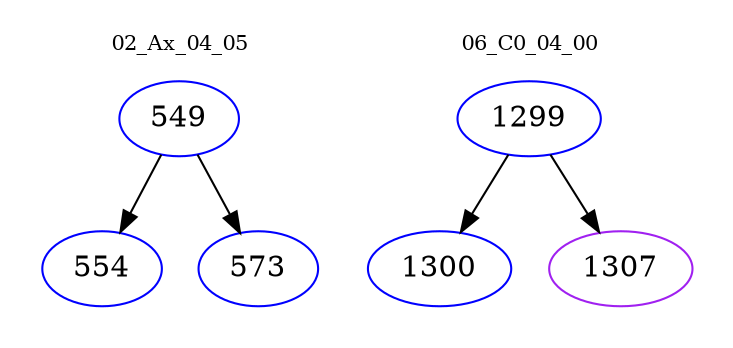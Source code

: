 digraph{
subgraph cluster_0 {
color = white
label = "02_Ax_04_05";
fontsize=10;
T0_549 [label="549", color="blue"]
T0_549 -> T0_554 [color="black"]
T0_554 [label="554", color="blue"]
T0_549 -> T0_573 [color="black"]
T0_573 [label="573", color="blue"]
}
subgraph cluster_1 {
color = white
label = "06_C0_04_00";
fontsize=10;
T1_1299 [label="1299", color="blue"]
T1_1299 -> T1_1300 [color="black"]
T1_1300 [label="1300", color="blue"]
T1_1299 -> T1_1307 [color="black"]
T1_1307 [label="1307", color="purple"]
}
}
